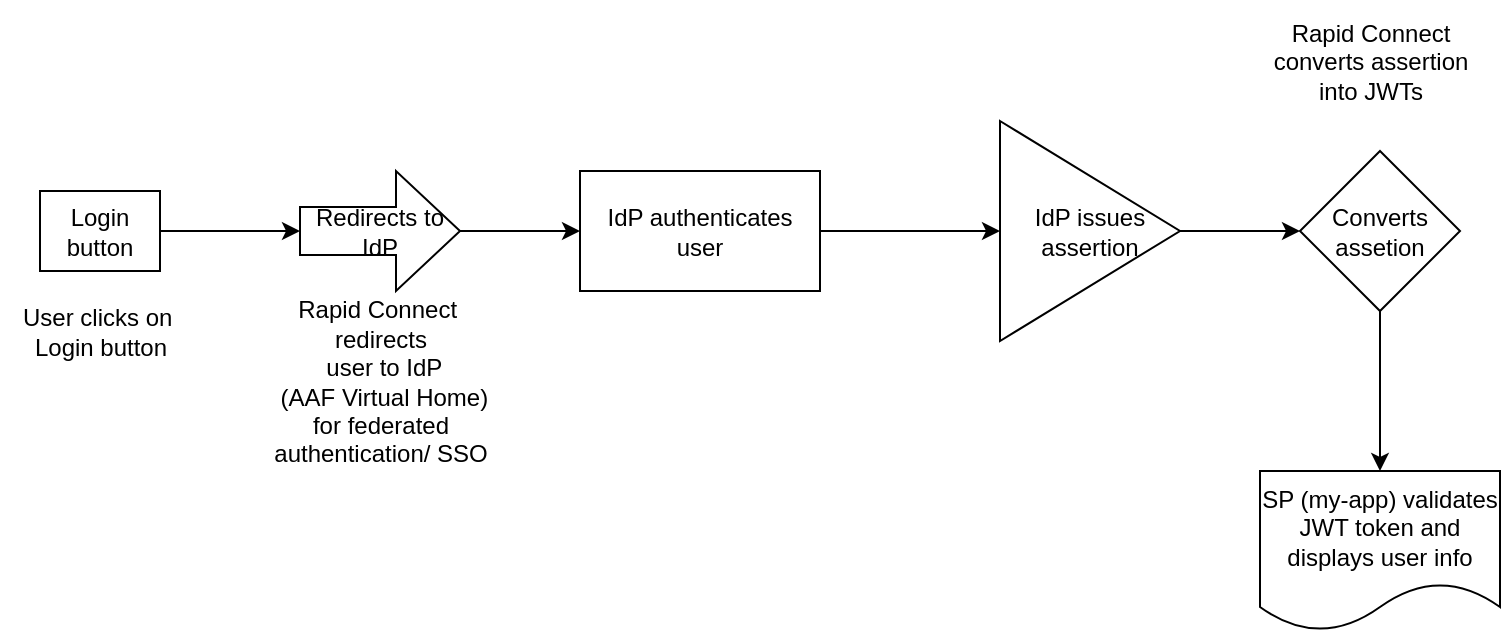 <mxfile version="26.2.12">
  <diagram name="Page-1" id="TfLnYmUN3K0lK1PbvgGd">
    <mxGraphModel dx="1428" dy="751" grid="1" gridSize="10" guides="1" tooltips="1" connect="1" arrows="1" fold="1" page="1" pageScale="1" pageWidth="850" pageHeight="1100" math="0" shadow="0">
      <root>
        <mxCell id="0" />
        <mxCell id="1" parent="0" />
        <mxCell id="KD7eDB2GPrN01x65ex3s-3" value="" style="edgeStyle=orthogonalEdgeStyle;rounded=0;orthogonalLoop=1;jettySize=auto;html=1;" edge="1" parent="1" source="KD7eDB2GPrN01x65ex3s-1" target="KD7eDB2GPrN01x65ex3s-2">
          <mxGeometry relative="1" as="geometry" />
        </mxCell>
        <mxCell id="KD7eDB2GPrN01x65ex3s-1" value="Login button" style="rounded=0;whiteSpace=wrap;html=1;" vertex="1" parent="1">
          <mxGeometry x="60" y="207.5" width="60" height="40" as="geometry" />
        </mxCell>
        <mxCell id="KD7eDB2GPrN01x65ex3s-7" value="" style="edgeStyle=orthogonalEdgeStyle;rounded=0;orthogonalLoop=1;jettySize=auto;html=1;" edge="1" parent="1" source="KD7eDB2GPrN01x65ex3s-2" target="KD7eDB2GPrN01x65ex3s-6">
          <mxGeometry relative="1" as="geometry" />
        </mxCell>
        <mxCell id="KD7eDB2GPrN01x65ex3s-2" value="Redirects to IdP" style="shape=singleArrow;whiteSpace=wrap;html=1;arrowWidth=0.4;arrowSize=0.4;rounded=0;" vertex="1" parent="1">
          <mxGeometry x="190" y="197.5" width="80" height="60" as="geometry" />
        </mxCell>
        <mxCell id="KD7eDB2GPrN01x65ex3s-9" value="" style="edgeStyle=orthogonalEdgeStyle;rounded=0;orthogonalLoop=1;jettySize=auto;html=1;" edge="1" parent="1" source="KD7eDB2GPrN01x65ex3s-6" target="KD7eDB2GPrN01x65ex3s-8">
          <mxGeometry relative="1" as="geometry" />
        </mxCell>
        <mxCell id="KD7eDB2GPrN01x65ex3s-6" value="IdP authenticates user" style="rounded=0;whiteSpace=wrap;html=1;" vertex="1" parent="1">
          <mxGeometry x="330" y="197.5" width="120" height="60" as="geometry" />
        </mxCell>
        <mxCell id="KD7eDB2GPrN01x65ex3s-11" value="" style="edgeStyle=orthogonalEdgeStyle;rounded=0;orthogonalLoop=1;jettySize=auto;html=1;" edge="1" parent="1" source="KD7eDB2GPrN01x65ex3s-8" target="KD7eDB2GPrN01x65ex3s-10">
          <mxGeometry relative="1" as="geometry" />
        </mxCell>
        <mxCell id="KD7eDB2GPrN01x65ex3s-8" value="&lt;div&gt;IdP issues assertion&lt;/div&gt;" style="triangle;whiteSpace=wrap;html=1;rounded=0;" vertex="1" parent="1">
          <mxGeometry x="540" y="172.5" width="90" height="110" as="geometry" />
        </mxCell>
        <mxCell id="KD7eDB2GPrN01x65ex3s-20" value="" style="edgeStyle=orthogonalEdgeStyle;rounded=0;orthogonalLoop=1;jettySize=auto;html=1;" edge="1" parent="1" source="KD7eDB2GPrN01x65ex3s-10" target="KD7eDB2GPrN01x65ex3s-19">
          <mxGeometry relative="1" as="geometry" />
        </mxCell>
        <mxCell id="KD7eDB2GPrN01x65ex3s-10" value="Converts assetion" style="rhombus;whiteSpace=wrap;html=1;rounded=0;" vertex="1" parent="1">
          <mxGeometry x="690" y="187.5" width="80" height="80" as="geometry" />
        </mxCell>
        <mxCell id="KD7eDB2GPrN01x65ex3s-14" value="&lt;div&gt;User clicks on&amp;nbsp;&lt;/div&gt;&lt;div&gt;Login button&lt;/div&gt;" style="text;html=1;align=center;verticalAlign=middle;resizable=0;points=[];autosize=1;strokeColor=none;fillColor=none;" vertex="1" parent="1">
          <mxGeometry x="40" y="257.5" width="100" height="40" as="geometry" />
        </mxCell>
        <mxCell id="KD7eDB2GPrN01x65ex3s-15" value="&lt;div&gt;Rapid Connect&amp;nbsp;&lt;/div&gt;&lt;div&gt;redirects&lt;/div&gt;&lt;div&gt;&amp;nbsp;user to IdP&lt;/div&gt;&lt;div&gt;&amp;nbsp;(AAF Virtual Home)&lt;/div&gt;&lt;div&gt;&amp;nbsp;for federated&amp;nbsp;&lt;/div&gt;&lt;div&gt;authentication/ SSO&lt;/div&gt;" style="text;html=1;align=center;verticalAlign=middle;resizable=0;points=[];autosize=1;strokeColor=none;fillColor=none;" vertex="1" parent="1">
          <mxGeometry x="165" y="252.5" width="130" height="100" as="geometry" />
        </mxCell>
        <mxCell id="KD7eDB2GPrN01x65ex3s-18" value="&lt;div&gt;Rapid Connect&lt;/div&gt;&lt;div&gt;&amp;nbsp;converts assertion&amp;nbsp;&lt;/div&gt;&lt;div&gt;into JWTs&lt;/div&gt;" style="text;html=1;align=center;verticalAlign=middle;resizable=0;points=[];autosize=1;strokeColor=none;fillColor=none;" vertex="1" parent="1">
          <mxGeometry x="660" y="112.5" width="130" height="60" as="geometry" />
        </mxCell>
        <mxCell id="KD7eDB2GPrN01x65ex3s-19" value="SP (my-app) validates JWT token and displays user info" style="shape=document;whiteSpace=wrap;html=1;boundedLbl=1;rounded=0;" vertex="1" parent="1">
          <mxGeometry x="670" y="347.5" width="120" height="80" as="geometry" />
        </mxCell>
      </root>
    </mxGraphModel>
  </diagram>
</mxfile>
